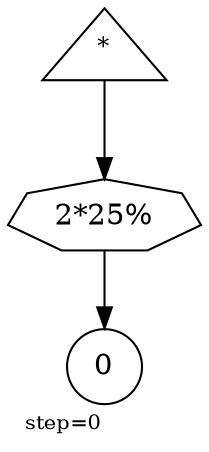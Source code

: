 digraph {
  graph  [labelloc=bottom,labeljust=left,fontsize="10",label="step=0"];
  "444" [shape=circle,peripheries="1",label=<0>,labelfontcolor=black,color=black];
  "445" [shape=triangle,peripheries="1",label=<<SUP>*</SUP>>,labelfontcolor=black,color=black];
  "446" [label=<2*25%>,peripheries="1",color=black,shape=septagon];
  "445" -> "446" [color=black];
  "446" -> "444" [color=black];
}